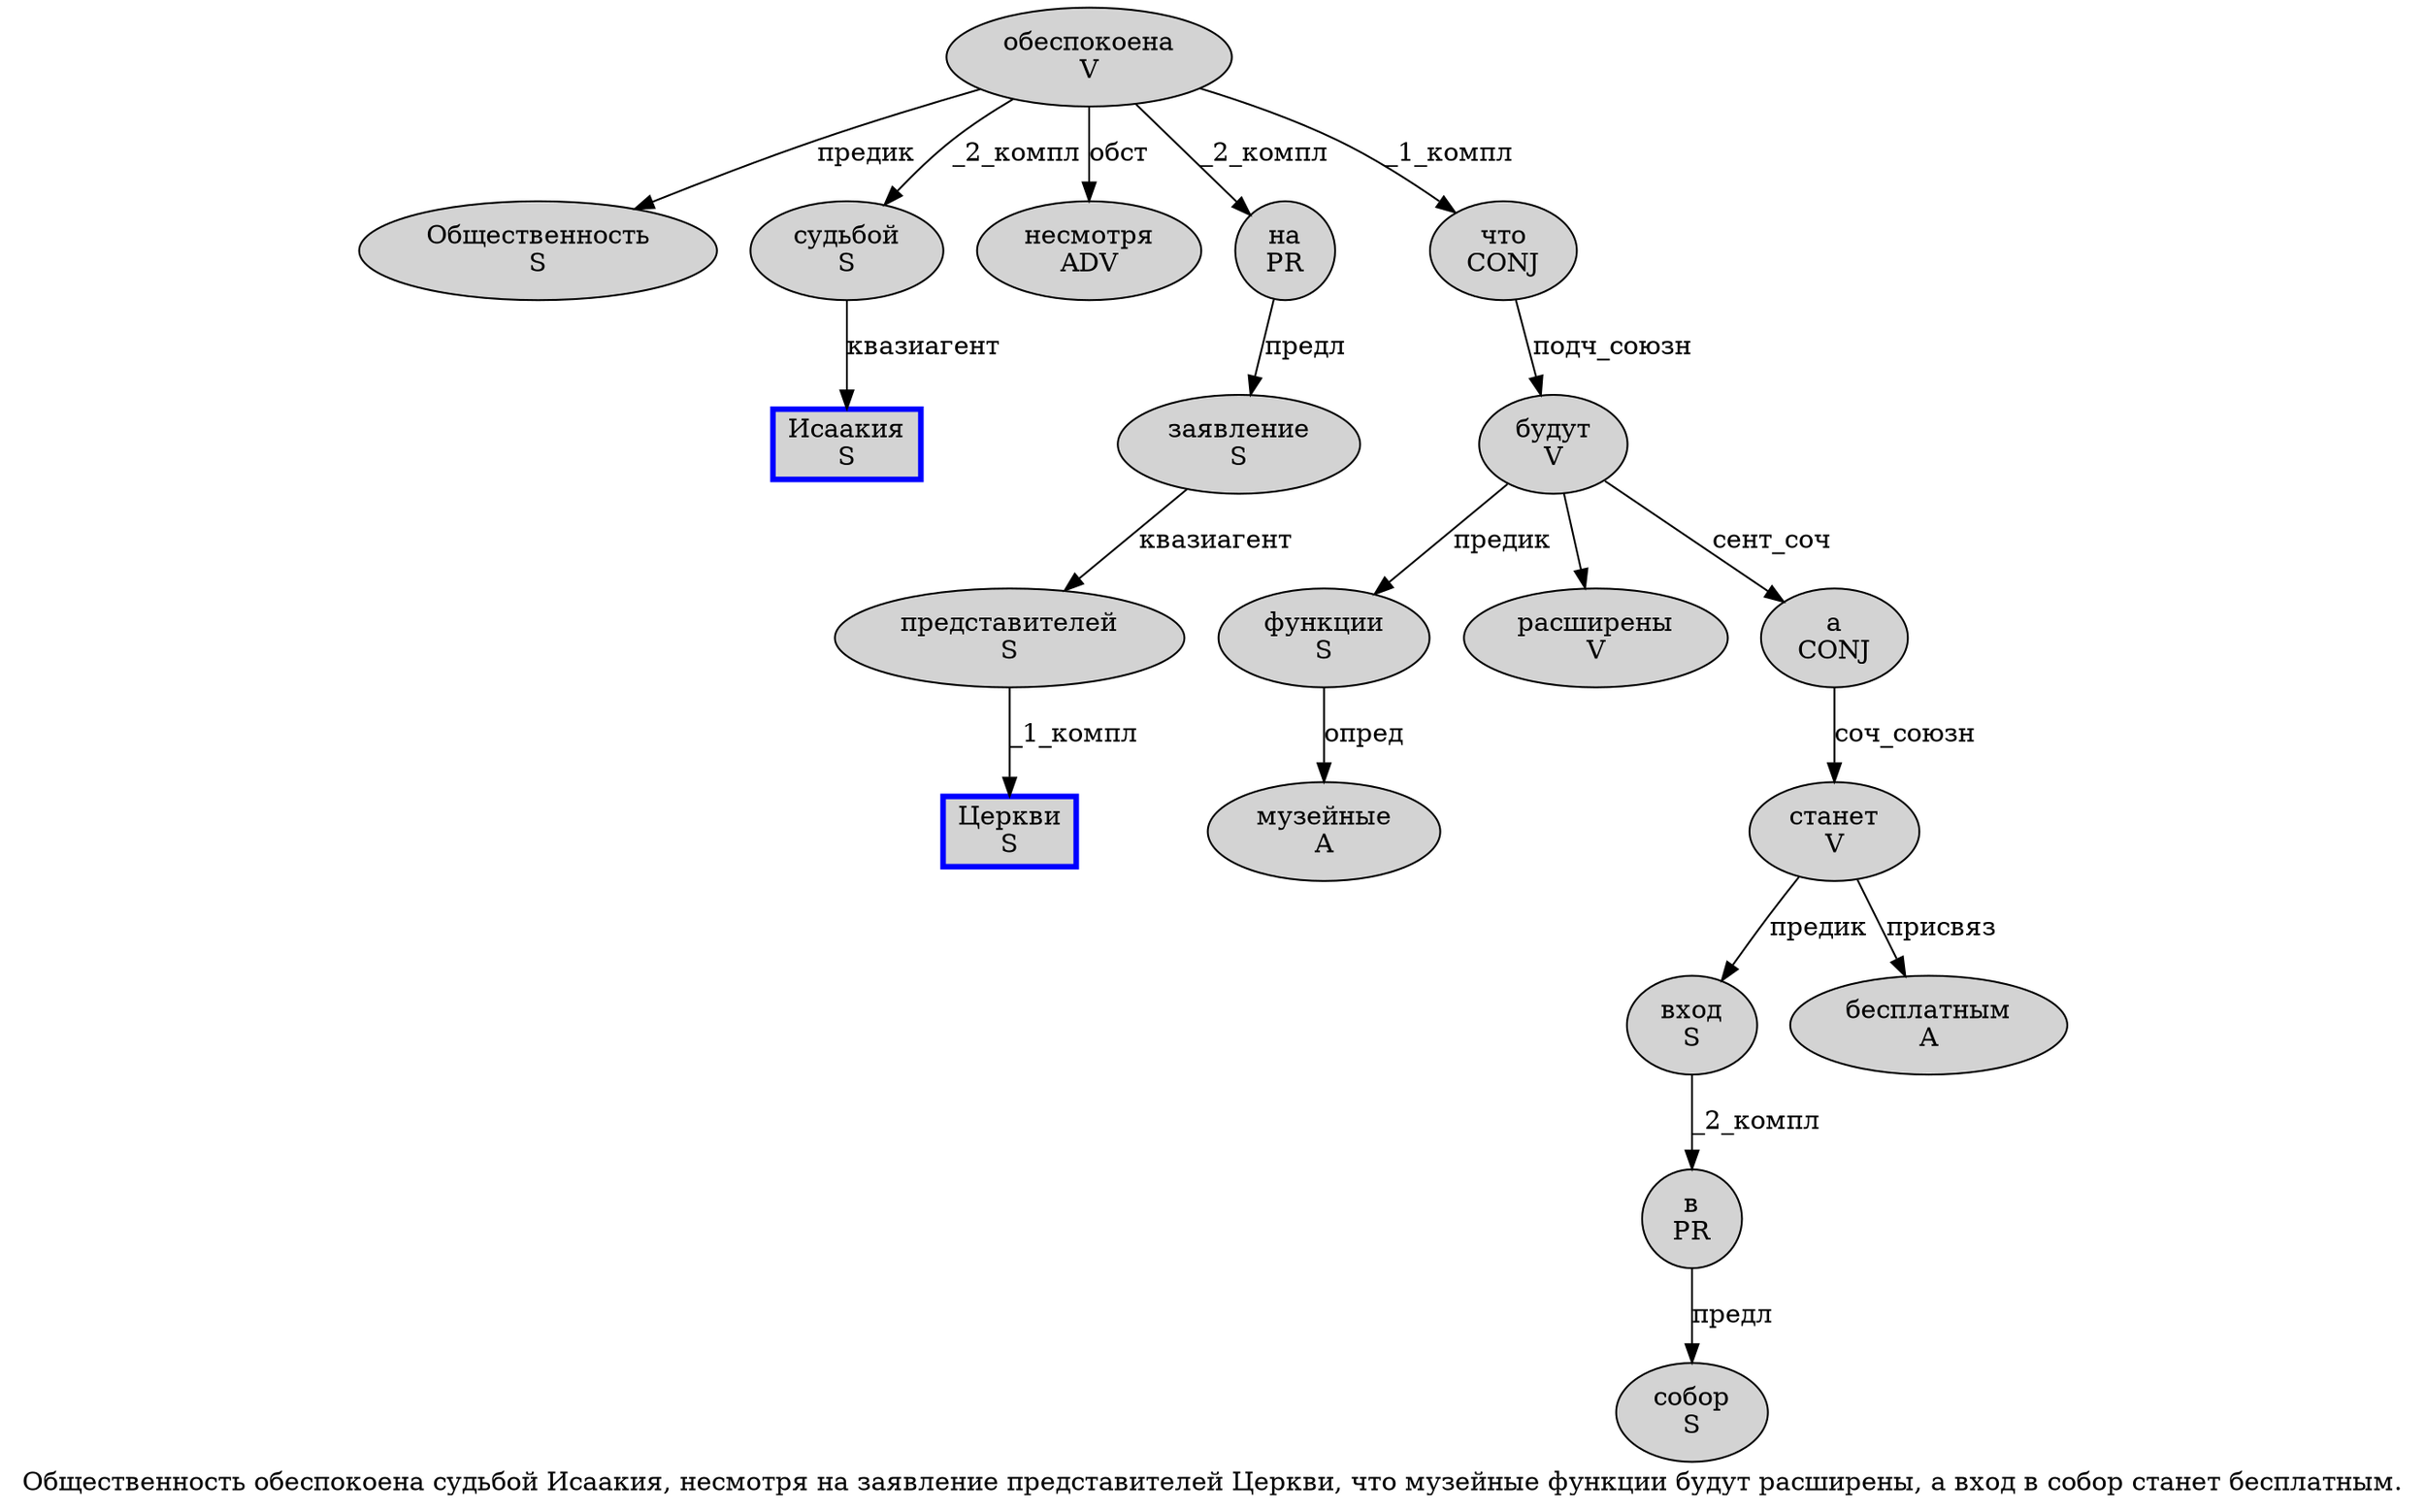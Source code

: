 digraph SENTENCE_435 {
	graph [label="Общественность обеспокоена судьбой Исаакия, несмотря на заявление представителей Церкви, что музейные функции будут расширены, а вход в собор станет бесплатным."]
	node [style=filled]
		0 [label="Общественность
S" color="" fillcolor=lightgray penwidth=1 shape=ellipse]
		1 [label="обеспокоена
V" color="" fillcolor=lightgray penwidth=1 shape=ellipse]
		2 [label="судьбой
S" color="" fillcolor=lightgray penwidth=1 shape=ellipse]
		3 [label="Исаакия
S" color=blue fillcolor=lightgray penwidth=3 shape=box]
		5 [label="несмотря
ADV" color="" fillcolor=lightgray penwidth=1 shape=ellipse]
		6 [label="на
PR" color="" fillcolor=lightgray penwidth=1 shape=ellipse]
		7 [label="заявление
S" color="" fillcolor=lightgray penwidth=1 shape=ellipse]
		8 [label="представителей
S" color="" fillcolor=lightgray penwidth=1 shape=ellipse]
		9 [label="Церкви
S" color=blue fillcolor=lightgray penwidth=3 shape=box]
		11 [label="что
CONJ" color="" fillcolor=lightgray penwidth=1 shape=ellipse]
		12 [label="музейные
A" color="" fillcolor=lightgray penwidth=1 shape=ellipse]
		13 [label="функции
S" color="" fillcolor=lightgray penwidth=1 shape=ellipse]
		14 [label="будут
V" color="" fillcolor=lightgray penwidth=1 shape=ellipse]
		15 [label="расширены
V" color="" fillcolor=lightgray penwidth=1 shape=ellipse]
		17 [label="а
CONJ" color="" fillcolor=lightgray penwidth=1 shape=ellipse]
		18 [label="вход
S" color="" fillcolor=lightgray penwidth=1 shape=ellipse]
		19 [label="в
PR" color="" fillcolor=lightgray penwidth=1 shape=ellipse]
		20 [label="собор
S" color="" fillcolor=lightgray penwidth=1 shape=ellipse]
		21 [label="станет
V" color="" fillcolor=lightgray penwidth=1 shape=ellipse]
		22 [label="бесплатным
A" color="" fillcolor=lightgray penwidth=1 shape=ellipse]
			19 -> 20 [label="предл"]
			11 -> 14 [label="подч_союзн"]
			17 -> 21 [label="соч_союзн"]
			18 -> 19 [label="_2_компл"]
			21 -> 18 [label="предик"]
			21 -> 22 [label="присвяз"]
			13 -> 12 [label="опред"]
			8 -> 9 [label="_1_компл"]
			7 -> 8 [label="квазиагент"]
			1 -> 0 [label="предик"]
			1 -> 2 [label="_2_компл"]
			1 -> 5 [label="обст"]
			1 -> 6 [label="_2_компл"]
			1 -> 11 [label="_1_компл"]
			2 -> 3 [label="квазиагент"]
			14 -> 13 [label="предик"]
			14 -> 15
			14 -> 17 [label="сент_соч"]
			6 -> 7 [label="предл"]
}